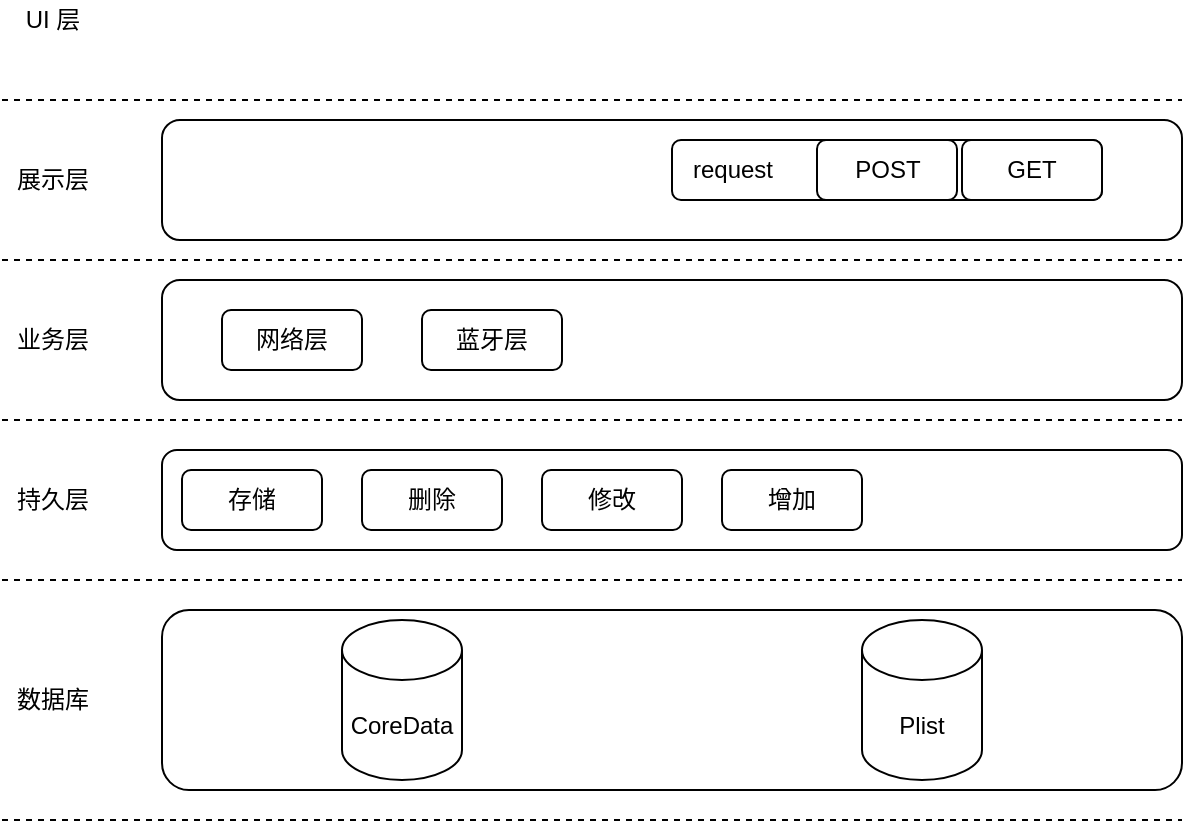 <mxfile version="18.0.1" type="github">
  <diagram id="sMabypkM0ru-lHOAoVkF" name="Page-1">
    <mxGraphModel dx="923" dy="630" grid="1" gridSize="10" guides="1" tooltips="1" connect="1" arrows="1" fold="1" page="1" pageScale="1" pageWidth="827" pageHeight="1169" math="0" shadow="0">
      <root>
        <mxCell id="0" />
        <mxCell id="1" parent="0" />
        <mxCell id="hKYgseLh9XZmj9BKmWUC-15" value="" style="rounded=1;whiteSpace=wrap;html=1;" parent="1" vertex="1">
          <mxGeometry x="120" y="455" width="510" height="90" as="geometry" />
        </mxCell>
        <mxCell id="hKYgseLh9XZmj9BKmWUC-2" value="" style="endArrow=none;dashed=1;html=1;rounded=0;" parent="1" edge="1">
          <mxGeometry width="50" height="50" relative="1" as="geometry">
            <mxPoint x="40" y="280" as="sourcePoint" />
            <mxPoint x="630" y="280" as="targetPoint" />
          </mxGeometry>
        </mxCell>
        <mxCell id="hKYgseLh9XZmj9BKmWUC-3" value="展示层" style="text;html=1;align=center;verticalAlign=middle;resizable=0;points=[];autosize=1;strokeColor=none;fillColor=none;" parent="1" vertex="1">
          <mxGeometry x="40" y="230" width="50" height="20" as="geometry" />
        </mxCell>
        <mxCell id="hKYgseLh9XZmj9BKmWUC-4" value="业务层&lt;br&gt;" style="text;html=1;align=center;verticalAlign=middle;resizable=0;points=[];autosize=1;strokeColor=none;fillColor=none;" parent="1" vertex="1">
          <mxGeometry x="40" y="310" width="50" height="20" as="geometry" />
        </mxCell>
        <mxCell id="hKYgseLh9XZmj9BKmWUC-6" value="" style="endArrow=none;dashed=1;html=1;rounded=0;" parent="1" edge="1">
          <mxGeometry width="50" height="50" relative="1" as="geometry">
            <mxPoint x="40" y="360" as="sourcePoint" />
            <mxPoint x="630" y="360" as="targetPoint" />
          </mxGeometry>
        </mxCell>
        <mxCell id="hKYgseLh9XZmj9BKmWUC-7" value="持久层" style="text;html=1;align=center;verticalAlign=middle;resizable=0;points=[];autosize=1;strokeColor=none;fillColor=none;" parent="1" vertex="1">
          <mxGeometry x="40" y="390" width="50" height="20" as="geometry" />
        </mxCell>
        <mxCell id="hKYgseLh9XZmj9BKmWUC-8" value="" style="endArrow=none;dashed=1;html=1;rounded=0;" parent="1" edge="1">
          <mxGeometry width="50" height="50" relative="1" as="geometry">
            <mxPoint x="40" y="440" as="sourcePoint" />
            <mxPoint x="630" y="440" as="targetPoint" />
          </mxGeometry>
        </mxCell>
        <mxCell id="hKYgseLh9XZmj9BKmWUC-9" value="数据库" style="text;html=1;align=center;verticalAlign=middle;resizable=0;points=[];autosize=1;strokeColor=none;fillColor=none;" parent="1" vertex="1">
          <mxGeometry x="40" y="490" width="50" height="20" as="geometry" />
        </mxCell>
        <mxCell id="hKYgseLh9XZmj9BKmWUC-10" value="" style="endArrow=none;dashed=1;html=1;rounded=0;" parent="1" edge="1">
          <mxGeometry width="50" height="50" relative="1" as="geometry">
            <mxPoint x="40" y="560" as="sourcePoint" />
            <mxPoint x="630" y="560" as="targetPoint" />
          </mxGeometry>
        </mxCell>
        <mxCell id="hKYgseLh9XZmj9BKmWUC-11" value="CoreData" style="shape=cylinder3;whiteSpace=wrap;html=1;boundedLbl=1;backgroundOutline=1;size=15;" parent="1" vertex="1">
          <mxGeometry x="210" y="460" width="60" height="80" as="geometry" />
        </mxCell>
        <mxCell id="hKYgseLh9XZmj9BKmWUC-12" value="Plist" style="shape=cylinder3;whiteSpace=wrap;html=1;boundedLbl=1;backgroundOutline=1;size=15;" parent="1" vertex="1">
          <mxGeometry x="470" y="460" width="60" height="80" as="geometry" />
        </mxCell>
        <mxCell id="hKYgseLh9XZmj9BKmWUC-13" value="" style="endArrow=none;dashed=1;html=1;rounded=0;" parent="1" edge="1">
          <mxGeometry width="50" height="50" relative="1" as="geometry">
            <mxPoint x="40" y="200" as="sourcePoint" />
            <mxPoint x="630" y="200" as="targetPoint" />
          </mxGeometry>
        </mxCell>
        <mxCell id="hKYgseLh9XZmj9BKmWUC-14" value="UI 层" style="text;html=1;align=center;verticalAlign=middle;resizable=0;points=[];autosize=1;strokeColor=none;fillColor=none;" parent="1" vertex="1">
          <mxGeometry x="45" y="150" width="40" height="20" as="geometry" />
        </mxCell>
        <mxCell id="hKYgseLh9XZmj9BKmWUC-17" value="" style="rounded=1;whiteSpace=wrap;html=1;" parent="1" vertex="1">
          <mxGeometry x="120" y="375" width="510" height="50" as="geometry" />
        </mxCell>
        <mxCell id="hKYgseLh9XZmj9BKmWUC-18" value="" style="rounded=1;whiteSpace=wrap;html=1;" parent="1" vertex="1">
          <mxGeometry x="120" y="290" width="510" height="60" as="geometry" />
        </mxCell>
        <mxCell id="hKYgseLh9XZmj9BKmWUC-19" value="" style="rounded=1;whiteSpace=wrap;html=1;" parent="1" vertex="1">
          <mxGeometry x="120" y="210" width="510" height="60" as="geometry" />
        </mxCell>
        <mxCell id="hKYgseLh9XZmj9BKmWUC-21" value="网络层" style="rounded=1;whiteSpace=wrap;html=1;" parent="1" vertex="1">
          <mxGeometry x="150" y="305" width="70" height="30" as="geometry" />
        </mxCell>
        <mxCell id="hKYgseLh9XZmj9BKmWUC-22" value="删除" style="rounded=1;whiteSpace=wrap;html=1;" parent="1" vertex="1">
          <mxGeometry x="220" y="385" width="70" height="30" as="geometry" />
        </mxCell>
        <mxCell id="hKYgseLh9XZmj9BKmWUC-23" value="修改" style="rounded=1;whiteSpace=wrap;html=1;" parent="1" vertex="1">
          <mxGeometry x="310" y="385" width="70" height="30" as="geometry" />
        </mxCell>
        <mxCell id="hKYgseLh9XZmj9BKmWUC-24" value="增加" style="rounded=1;whiteSpace=wrap;html=1;" parent="1" vertex="1">
          <mxGeometry x="400" y="385" width="70" height="30" as="geometry" />
        </mxCell>
        <mxCell id="aBt0ebhu9R7T6RjYbzfd-1" value="存储" style="rounded=1;whiteSpace=wrap;html=1;" vertex="1" parent="1">
          <mxGeometry x="130" y="385" width="70" height="30" as="geometry" />
        </mxCell>
        <mxCell id="aBt0ebhu9R7T6RjYbzfd-2" value="蓝牙层" style="rounded=1;whiteSpace=wrap;html=1;" vertex="1" parent="1">
          <mxGeometry x="250" y="305" width="70" height="30" as="geometry" />
        </mxCell>
        <mxCell id="aBt0ebhu9R7T6RjYbzfd-4" value="" style="rounded=1;whiteSpace=wrap;html=1;" vertex="1" parent="1">
          <mxGeometry x="375" y="220" width="215" height="30" as="geometry" />
        </mxCell>
        <mxCell id="aBt0ebhu9R7T6RjYbzfd-5" value="request" style="text;html=1;align=center;verticalAlign=middle;resizable=0;points=[];autosize=1;strokeColor=none;fillColor=none;" vertex="1" parent="1">
          <mxGeometry x="375" y="225" width="60" height="20" as="geometry" />
        </mxCell>
        <mxCell id="aBt0ebhu9R7T6RjYbzfd-6" value="POST" style="rounded=1;whiteSpace=wrap;html=1;" vertex="1" parent="1">
          <mxGeometry x="447.5" y="220" width="70" height="30" as="geometry" />
        </mxCell>
        <mxCell id="aBt0ebhu9R7T6RjYbzfd-7" value="GET" style="rounded=1;whiteSpace=wrap;html=1;" vertex="1" parent="1">
          <mxGeometry x="520" y="220" width="70" height="30" as="geometry" />
        </mxCell>
      </root>
    </mxGraphModel>
  </diagram>
</mxfile>
